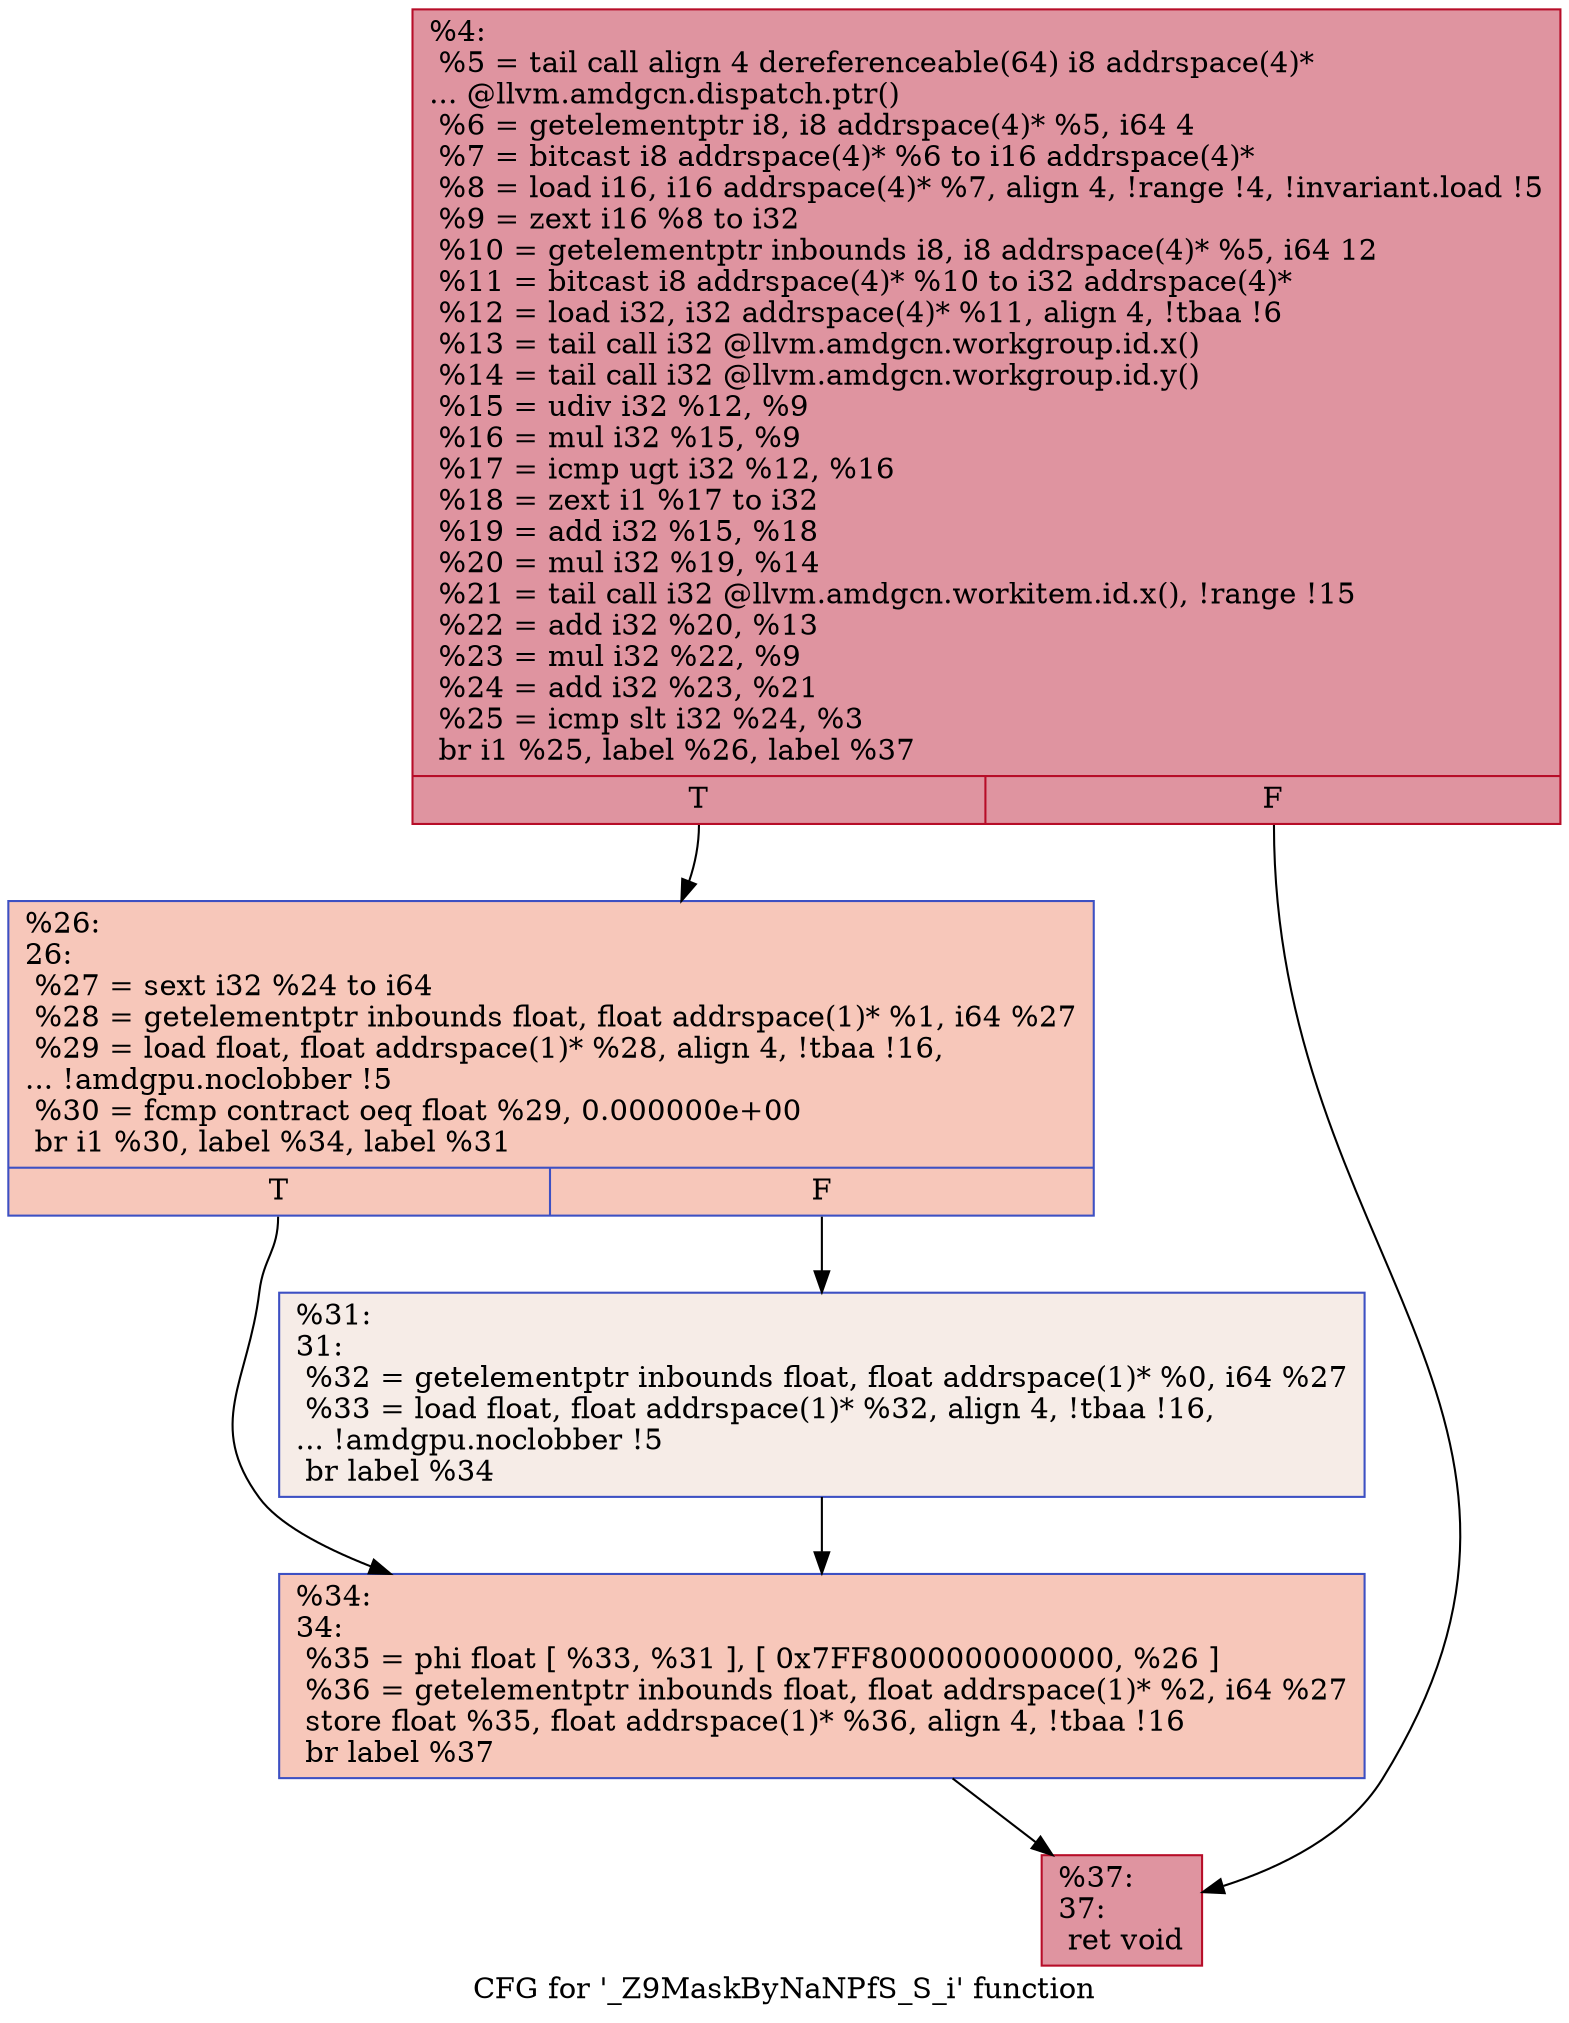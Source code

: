 digraph "CFG for '_Z9MaskByNaNPfS_S_i' function" {
	label="CFG for '_Z9MaskByNaNPfS_S_i' function";

	Node0x4e03610 [shape=record,color="#b70d28ff", style=filled, fillcolor="#b70d2870",label="{%4:\l  %5 = tail call align 4 dereferenceable(64) i8 addrspace(4)*\l... @llvm.amdgcn.dispatch.ptr()\l  %6 = getelementptr i8, i8 addrspace(4)* %5, i64 4\l  %7 = bitcast i8 addrspace(4)* %6 to i16 addrspace(4)*\l  %8 = load i16, i16 addrspace(4)* %7, align 4, !range !4, !invariant.load !5\l  %9 = zext i16 %8 to i32\l  %10 = getelementptr inbounds i8, i8 addrspace(4)* %5, i64 12\l  %11 = bitcast i8 addrspace(4)* %10 to i32 addrspace(4)*\l  %12 = load i32, i32 addrspace(4)* %11, align 4, !tbaa !6\l  %13 = tail call i32 @llvm.amdgcn.workgroup.id.x()\l  %14 = tail call i32 @llvm.amdgcn.workgroup.id.y()\l  %15 = udiv i32 %12, %9\l  %16 = mul i32 %15, %9\l  %17 = icmp ugt i32 %12, %16\l  %18 = zext i1 %17 to i32\l  %19 = add i32 %15, %18\l  %20 = mul i32 %19, %14\l  %21 = tail call i32 @llvm.amdgcn.workitem.id.x(), !range !15\l  %22 = add i32 %20, %13\l  %23 = mul i32 %22, %9\l  %24 = add i32 %23, %21\l  %25 = icmp slt i32 %24, %3\l  br i1 %25, label %26, label %37\l|{<s0>T|<s1>F}}"];
	Node0x4e03610:s0 -> Node0x4e05e60;
	Node0x4e03610:s1 -> Node0x4e05ef0;
	Node0x4e05e60 [shape=record,color="#3d50c3ff", style=filled, fillcolor="#ec7f6370",label="{%26:\l26:                                               \l  %27 = sext i32 %24 to i64\l  %28 = getelementptr inbounds float, float addrspace(1)* %1, i64 %27\l  %29 = load float, float addrspace(1)* %28, align 4, !tbaa !16,\l... !amdgpu.noclobber !5\l  %30 = fcmp contract oeq float %29, 0.000000e+00\l  br i1 %30, label %34, label %31\l|{<s0>T|<s1>F}}"];
	Node0x4e05e60:s0 -> Node0x4e07420;
	Node0x4e05e60:s1 -> Node0x4e074b0;
	Node0x4e074b0 [shape=record,color="#3d50c3ff", style=filled, fillcolor="#ead5c970",label="{%31:\l31:                                               \l  %32 = getelementptr inbounds float, float addrspace(1)* %0, i64 %27\l  %33 = load float, float addrspace(1)* %32, align 4, !tbaa !16,\l... !amdgpu.noclobber !5\l  br label %34\l}"];
	Node0x4e074b0 -> Node0x4e07420;
	Node0x4e07420 [shape=record,color="#3d50c3ff", style=filled, fillcolor="#ec7f6370",label="{%34:\l34:                                               \l  %35 = phi float [ %33, %31 ], [ 0x7FF8000000000000, %26 ]\l  %36 = getelementptr inbounds float, float addrspace(1)* %2, i64 %27\l  store float %35, float addrspace(1)* %36, align 4, !tbaa !16\l  br label %37\l}"];
	Node0x4e07420 -> Node0x4e05ef0;
	Node0x4e05ef0 [shape=record,color="#b70d28ff", style=filled, fillcolor="#b70d2870",label="{%37:\l37:                                               \l  ret void\l}"];
}
